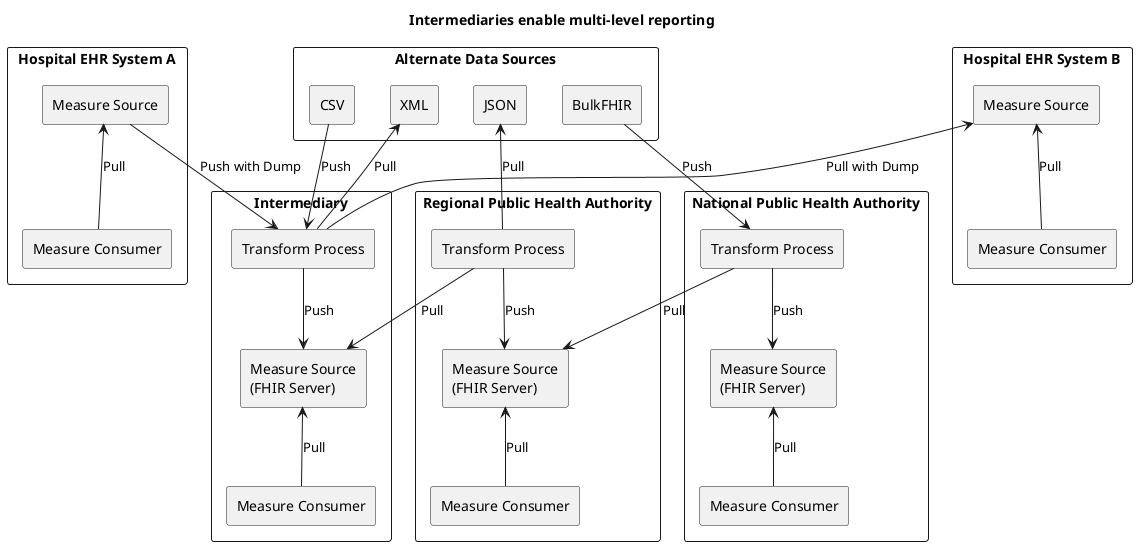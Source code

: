 @startuml
title Intermediaries enable multi-level reporting
rectangle "Hospital EHR System A" as Hospital1 {
agent "Measure Source" as MeasureSource1
agent "Measure Consumer" as MeasureConsumer1
}

rectangle "Hospital EHR System B" as Hospital2 {
agent "Measure Source" as MeasureSource2
agent "Measure Consumer" as MeasureConsumer2
}

rectangle "Alternate Data Sources" as MiscData {
agent "CSV" as MiscData1
agent "XML" as MiscData2
agent "JSON" as MiscData3
agent "BulkFHIR" as MiscData4
}

rectangle "Intermediary" as HospitalGroup1 {
agent "Transform Process" as TransformProcess1
agent "Measure Source\n(FHIR Server)" as MeasureIntermediary1
agent "Measure Consumer" as MeasureIntermediaryConsumer1
}

rectangle "Regional Public Health Authority" as PublicHealth1 {
agent "Transform Process" as TransformProcess2
agent "Measure Source\n(FHIR Server)" as MeasureIntermediary2
agent "Measure Consumer" as MeasureIntermediaryConsumer2
}

rectangle "National Public Health Authority" as NationalAgency1 {
agent "Transform Process" as TransformProcess3
agent "Measure Source\n(FHIR Server)" as MeasureIntermediary3
agent "Measure Consumer" as MeasureIntermediaryConsumer3
}


MeasureSource1 <-- MeasureConsumer1 : Pull
MeasureSource2 <-- MeasureConsumer2 : Pull

MiscData1 --> TransformProcess1 : Push
MiscData2 <-- TransformProcess1 : Pull
MiscData3 <-- TransformProcess2: Pull
MiscData4 --> TransformProcess3: Push

MeasureSource1 --> TransformProcess1 : Push with Dump
MeasureSource2 <-- TransformProcess1 : Pull with Dump
TransformProcess1 --> MeasureIntermediary1 : Push
MeasureIntermediary1 <-- MeasureIntermediaryConsumer1 : Pull

TransformProcess2 -->  MeasureIntermediary1: Pull
TransformProcess2 --> MeasureIntermediary2 : Push
MeasureIntermediary2 <-- MeasureIntermediaryConsumer2 : Pull

TransformProcess3 -->  MeasureIntermediary2: Pull
TransformProcess3 --> MeasureIntermediary3 : Push
MeasureIntermediary3 <-- MeasureIntermediaryConsumer3 : Pull

@enduml
